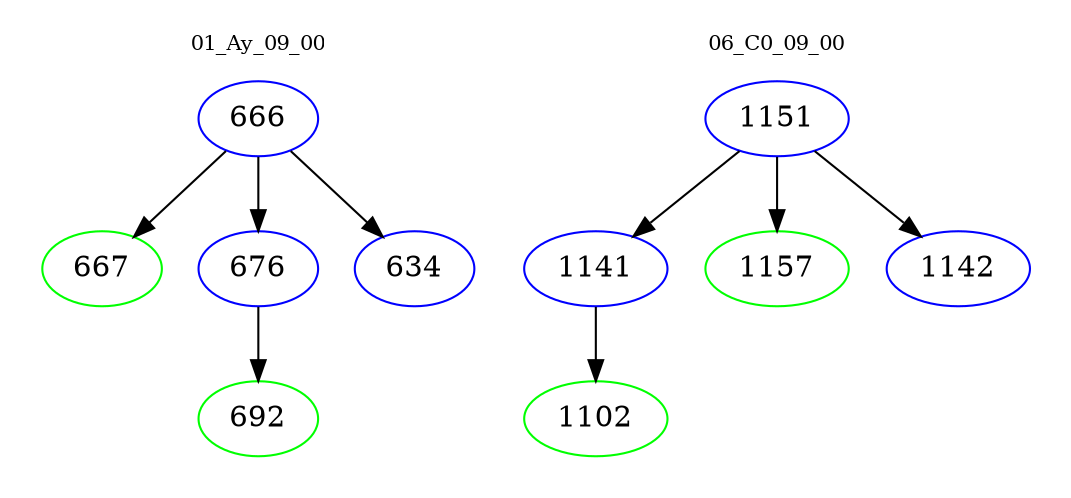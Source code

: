 digraph{
subgraph cluster_0 {
color = white
label = "01_Ay_09_00";
fontsize=10;
T0_666 [label="666", color="blue"]
T0_666 -> T0_667 [color="black"]
T0_667 [label="667", color="green"]
T0_666 -> T0_676 [color="black"]
T0_676 [label="676", color="blue"]
T0_676 -> T0_692 [color="black"]
T0_692 [label="692", color="green"]
T0_666 -> T0_634 [color="black"]
T0_634 [label="634", color="blue"]
}
subgraph cluster_1 {
color = white
label = "06_C0_09_00";
fontsize=10;
T1_1151 [label="1151", color="blue"]
T1_1151 -> T1_1141 [color="black"]
T1_1141 [label="1141", color="blue"]
T1_1141 -> T1_1102 [color="black"]
T1_1102 [label="1102", color="green"]
T1_1151 -> T1_1157 [color="black"]
T1_1157 [label="1157", color="green"]
T1_1151 -> T1_1142 [color="black"]
T1_1142 [label="1142", color="blue"]
}
}

